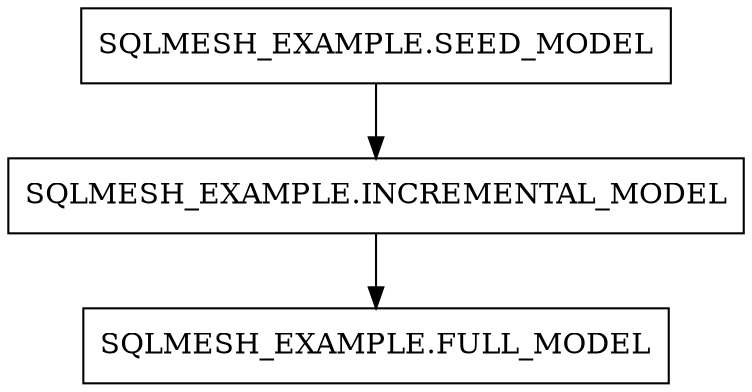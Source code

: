 digraph {
	node [shape=box]
	"SQLMESH_EXAMPLE.SEED_MODEL"
	"SQLMESH_EXAMPLE.FULL_MODEL"
	"SQLMESH_EXAMPLE.INCREMENTAL_MODEL" -> "SQLMESH_EXAMPLE.FULL_MODEL"
	"SQLMESH_EXAMPLE.INCREMENTAL_MODEL"
	"SQLMESH_EXAMPLE.SEED_MODEL" -> "SQLMESH_EXAMPLE.INCREMENTAL_MODEL"
}
